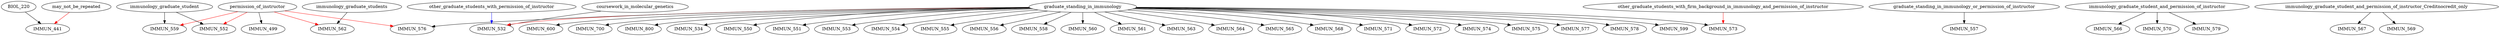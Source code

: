 digraph G {
    edge [color=black];
    BIOL_220 -> IMMUN_441;
    edge [color=red];
    may_not_be_repeated -> IMMUN_441;
    edge [color=black];
    permission_of_instructor -> IMMUN_499;
    edge [color=black];
    coursework_in_molecular_genetics -> IMMUN_532;
    edge [color=red];
    graduate_standing_in_immunology -> IMMUN_532;
    edge [color=blue];
    other_graduate_students_with_permission_of_instructor -> IMMUN_532;
    edge [color=black];
    graduate_standing_in_immunology -> IMMUN_534;
    edge [color=black];
    graduate_standing_in_immunology -> IMMUN_550;
    edge [color=black];
    graduate_standing_in_immunology -> IMMUN_551;
    edge [color=black];
    immunology_graduate_student -> IMMUN_552;
    edge [color=red];
    permission_of_instructor -> IMMUN_552;
    edge [color=black];
    graduate_standing_in_immunology -> IMMUN_553;
    edge [color=black];
    graduate_standing_in_immunology -> IMMUN_554;
    edge [color=black];
    graduate_standing_in_immunology -> IMMUN_555;
    edge [color=black];
    graduate_standing_in_immunology -> IMMUN_556;
    edge [color=black];
    graduate_standing_in_immunology_or_permission_of_instructor -> IMMUN_557;
    edge [color=black];
    graduate_standing_in_immunology -> IMMUN_558;
    edge [color=black];
    immunology_graduate_student -> IMMUN_559;
    edge [color=red];
    permission_of_instructor -> IMMUN_559;
    edge [color=black];
    graduate_standing_in_immunology -> IMMUN_560;
    edge [color=black];
    graduate_standing_in_immunology -> IMMUN_561;
    edge [color=black];
    immunology_graduate_students -> IMMUN_562;
    edge [color=red];
    permission_of_instructor -> IMMUN_562;
    edge [color=black];
    graduate_standing_in_immunology -> IMMUN_563;
    edge [color=black];
    graduate_standing_in_immunology -> IMMUN_564;
    edge [color=black];
    graduate_standing_in_immunology -> IMMUN_565;
    edge [color=black];
    immunology_graduate_student_and_permission_of_instructor -> IMMUN_566;
    edge [color=black];
    immunology_graduate_student_and_permission_of_instructor_Creditnocredit_only -> IMMUN_567;
    edge [color=black];
    graduate_standing_in_immunology -> IMMUN_568;
    edge [color=black];
    immunology_graduate_student_and_permission_of_instructor_Creditnocredit_only -> IMMUN_569;
    edge [color=black];
    immunology_graduate_student_and_permission_of_instructor -> IMMUN_570;
    edge [color=black];
    graduate_standing_in_immunology -> IMMUN_571;
    edge [color=black];
    graduate_standing_in_immunology -> IMMUN_572;
    edge [color=black];
    graduate_standing_in_immunology -> IMMUN_573;
    edge [color=red];
    other_graduate_students_with_firm_background_in_immunology_and_permission_of_instructor -> IMMUN_573;
    edge [color=black];
    graduate_standing_in_immunology -> IMMUN_574;
    edge [color=black];
    graduate_standing_in_immunology -> IMMUN_575;
    edge [color=black];
    graduate_standing_in_immunology -> IMMUN_576;
    edge [color=red];
    permission_of_instructor -> IMMUN_576;
    edge [color=black];
    graduate_standing_in_immunology -> IMMUN_577;
    edge [color=black];
    graduate_standing_in_immunology -> IMMUN_578;
    edge [color=black];
    immunology_graduate_student_and_permission_of_instructor -> IMMUN_579;
    edge [color=black];
    graduate_standing_in_immunology -> IMMUN_599;
    edge [color=black];
    graduate_standing_in_immunology -> IMMUN_600;
    edge [color=black];
    graduate_standing_in_immunology -> IMMUN_700;
    edge [color=black];
    graduate_standing_in_immunology -> IMMUN_800;
}

